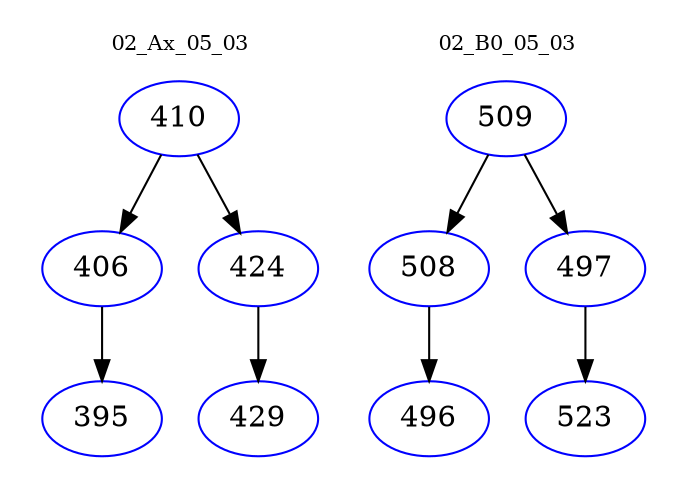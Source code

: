 digraph{
subgraph cluster_0 {
color = white
label = "02_Ax_05_03";
fontsize=10;
T0_410 [label="410", color="blue"]
T0_410 -> T0_406 [color="black"]
T0_406 [label="406", color="blue"]
T0_406 -> T0_395 [color="black"]
T0_395 [label="395", color="blue"]
T0_410 -> T0_424 [color="black"]
T0_424 [label="424", color="blue"]
T0_424 -> T0_429 [color="black"]
T0_429 [label="429", color="blue"]
}
subgraph cluster_1 {
color = white
label = "02_B0_05_03";
fontsize=10;
T1_509 [label="509", color="blue"]
T1_509 -> T1_508 [color="black"]
T1_508 [label="508", color="blue"]
T1_508 -> T1_496 [color="black"]
T1_496 [label="496", color="blue"]
T1_509 -> T1_497 [color="black"]
T1_497 [label="497", color="blue"]
T1_497 -> T1_523 [color="black"]
T1_523 [label="523", color="blue"]
}
}
